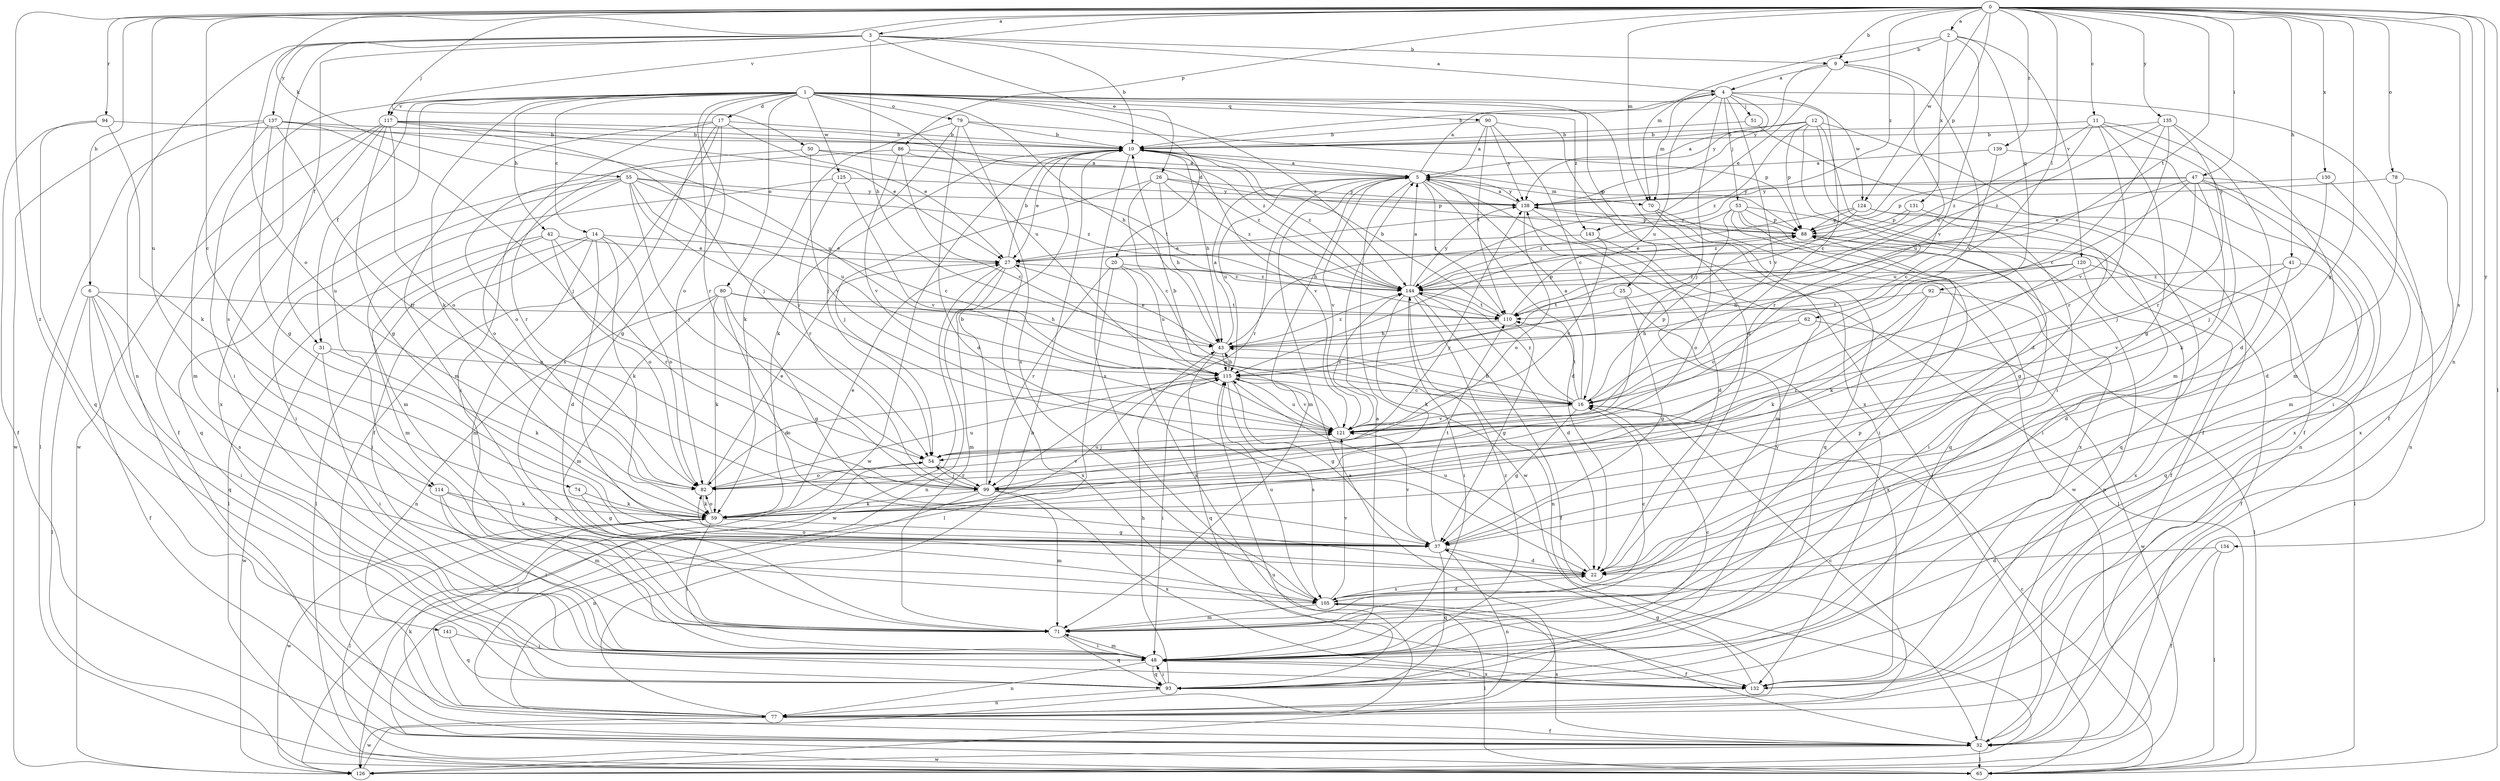 strict digraph  {
0;
1;
2;
3;
4;
5;
6;
9;
10;
11;
12;
14;
16;
17;
20;
22;
25;
26;
27;
31;
32;
37;
41;
42;
43;
47;
48;
50;
51;
53;
54;
55;
59;
62;
65;
70;
71;
74;
77;
78;
79;
80;
82;
86;
88;
90;
92;
93;
94;
99;
105;
110;
114;
115;
117;
120;
121;
124;
125;
126;
130;
131;
132;
134;
135;
137;
138;
139;
141;
143;
144;
0 -> 2  [label=a];
0 -> 3  [label=a];
0 -> 6  [label=b];
0 -> 9  [label=b];
0 -> 11  [label=c];
0 -> 37  [label=g];
0 -> 41  [label=h];
0 -> 47  [label=i];
0 -> 50  [label=j];
0 -> 55  [label=k];
0 -> 62  [label=l];
0 -> 65  [label=l];
0 -> 70  [label=m];
0 -> 74  [label=c];
0 -> 77  [label=n];
0 -> 78  [label=o];
0 -> 86  [label=p];
0 -> 88  [label=p];
0 -> 94  [label=r];
0 -> 105  [label=s];
0 -> 110  [label=t];
0 -> 114  [label=u];
0 -> 117  [label=v];
0 -> 124  [label=w];
0 -> 130  [label=x];
0 -> 134  [label=y];
0 -> 135  [label=y];
0 -> 139  [label=z];
0 -> 141  [label=z];
0 -> 143  [label=z];
1 -> 14  [label=c];
1 -> 17  [label=d];
1 -> 20  [label=d];
1 -> 22  [label=d];
1 -> 25  [label=e];
1 -> 31  [label=f];
1 -> 42  [label=h];
1 -> 43  [label=h];
1 -> 48  [label=i];
1 -> 59  [label=k];
1 -> 79  [label=o];
1 -> 80  [label=o];
1 -> 82  [label=o];
1 -> 90  [label=q];
1 -> 99  [label=r];
1 -> 114  [label=u];
1 -> 115  [label=u];
1 -> 117  [label=v];
1 -> 124  [label=w];
1 -> 125  [label=w];
1 -> 143  [label=z];
1 -> 144  [label=z];
2 -> 9  [label=b];
2 -> 70  [label=m];
2 -> 92  [label=q];
2 -> 120  [label=v];
2 -> 121  [label=v];
2 -> 131  [label=x];
3 -> 4  [label=a];
3 -> 9  [label=b];
3 -> 10  [label=b];
3 -> 26  [label=e];
3 -> 31  [label=f];
3 -> 43  [label=h];
3 -> 77  [label=n];
3 -> 82  [label=o];
3 -> 105  [label=s];
3 -> 137  [label=y];
4 -> 10  [label=b];
4 -> 16  [label=c];
4 -> 32  [label=f];
4 -> 51  [label=j];
4 -> 53  [label=j];
4 -> 54  [label=j];
4 -> 70  [label=m];
4 -> 115  [label=u];
4 -> 121  [label=v];
4 -> 138  [label=y];
5 -> 4  [label=a];
5 -> 22  [label=d];
5 -> 65  [label=l];
5 -> 70  [label=m];
5 -> 71  [label=m];
5 -> 99  [label=r];
5 -> 110  [label=t];
5 -> 115  [label=u];
5 -> 121  [label=v];
5 -> 126  [label=w];
5 -> 138  [label=y];
6 -> 32  [label=f];
6 -> 48  [label=i];
6 -> 65  [label=l];
6 -> 93  [label=q];
6 -> 105  [label=s];
6 -> 110  [label=t];
9 -> 4  [label=a];
9 -> 27  [label=e];
9 -> 115  [label=u];
9 -> 121  [label=v];
9 -> 138  [label=y];
10 -> 5  [label=a];
10 -> 27  [label=e];
10 -> 43  [label=h];
10 -> 59  [label=k];
10 -> 88  [label=p];
10 -> 105  [label=s];
10 -> 121  [label=v];
10 -> 126  [label=w];
10 -> 144  [label=z];
11 -> 10  [label=b];
11 -> 22  [label=d];
11 -> 37  [label=g];
11 -> 71  [label=m];
11 -> 99  [label=r];
11 -> 115  [label=u];
11 -> 144  [label=z];
12 -> 5  [label=a];
12 -> 10  [label=b];
12 -> 22  [label=d];
12 -> 32  [label=f];
12 -> 48  [label=i];
12 -> 88  [label=p];
12 -> 99  [label=r];
12 -> 144  [label=z];
14 -> 22  [label=d];
14 -> 27  [label=e];
14 -> 48  [label=i];
14 -> 59  [label=k];
14 -> 65  [label=l];
14 -> 71  [label=m];
14 -> 82  [label=o];
16 -> 5  [label=a];
16 -> 37  [label=g];
16 -> 43  [label=h];
16 -> 88  [label=p];
16 -> 110  [label=t];
16 -> 121  [label=v];
16 -> 144  [label=z];
17 -> 10  [label=b];
17 -> 27  [label=e];
17 -> 32  [label=f];
17 -> 37  [label=g];
17 -> 48  [label=i];
17 -> 71  [label=m];
17 -> 105  [label=s];
20 -> 65  [label=l];
20 -> 99  [label=r];
20 -> 115  [label=u];
20 -> 132  [label=x];
20 -> 144  [label=z];
22 -> 82  [label=o];
22 -> 105  [label=s];
22 -> 115  [label=u];
25 -> 37  [label=g];
25 -> 110  [label=t];
25 -> 132  [label=x];
26 -> 16  [label=c];
26 -> 43  [label=h];
26 -> 54  [label=j];
26 -> 88  [label=p];
26 -> 138  [label=y];
26 -> 144  [label=z];
27 -> 10  [label=b];
27 -> 71  [label=m];
27 -> 77  [label=n];
27 -> 126  [label=w];
27 -> 132  [label=x];
27 -> 144  [label=z];
31 -> 48  [label=i];
31 -> 59  [label=k];
31 -> 115  [label=u];
31 -> 126  [label=w];
32 -> 59  [label=k];
32 -> 65  [label=l];
32 -> 88  [label=p];
32 -> 105  [label=s];
32 -> 126  [label=w];
37 -> 22  [label=d];
37 -> 77  [label=n];
37 -> 93  [label=q];
37 -> 110  [label=t];
37 -> 121  [label=v];
41 -> 22  [label=d];
41 -> 93  [label=q];
41 -> 121  [label=v];
41 -> 144  [label=z];
42 -> 27  [label=e];
42 -> 65  [label=l];
42 -> 71  [label=m];
42 -> 82  [label=o];
42 -> 99  [label=r];
43 -> 5  [label=a];
43 -> 27  [label=e];
43 -> 93  [label=q];
43 -> 115  [label=u];
43 -> 144  [label=z];
47 -> 27  [label=e];
47 -> 54  [label=j];
47 -> 59  [label=k];
47 -> 71  [label=m];
47 -> 77  [label=n];
47 -> 88  [label=p];
47 -> 115  [label=u];
47 -> 132  [label=x];
47 -> 138  [label=y];
48 -> 5  [label=a];
48 -> 16  [label=c];
48 -> 71  [label=m];
48 -> 77  [label=n];
48 -> 93  [label=q];
48 -> 132  [label=x];
48 -> 144  [label=z];
50 -> 5  [label=a];
50 -> 99  [label=r];
50 -> 110  [label=t];
50 -> 121  [label=v];
51 -> 10  [label=b];
51 -> 32  [label=f];
53 -> 32  [label=f];
53 -> 43  [label=h];
53 -> 48  [label=i];
53 -> 82  [label=o];
53 -> 88  [label=p];
53 -> 93  [label=q];
53 -> 132  [label=x];
54 -> 82  [label=o];
54 -> 99  [label=r];
55 -> 16  [label=c];
55 -> 48  [label=i];
55 -> 54  [label=j];
55 -> 82  [label=o];
55 -> 93  [label=q];
55 -> 115  [label=u];
55 -> 121  [label=v];
55 -> 138  [label=y];
55 -> 144  [label=z];
59 -> 27  [label=e];
59 -> 37  [label=g];
59 -> 48  [label=i];
59 -> 65  [label=l];
59 -> 82  [label=o];
59 -> 115  [label=u];
59 -> 126  [label=w];
62 -> 16  [label=c];
62 -> 43  [label=h];
62 -> 126  [label=w];
65 -> 16  [label=c];
70 -> 71  [label=m];
70 -> 93  [label=q];
70 -> 126  [label=w];
71 -> 48  [label=i];
71 -> 88  [label=p];
71 -> 93  [label=q];
74 -> 37  [label=g];
74 -> 59  [label=k];
77 -> 10  [label=b];
77 -> 16  [label=c];
77 -> 32  [label=f];
77 -> 54  [label=j];
77 -> 126  [label=w];
78 -> 22  [label=d];
78 -> 132  [label=x];
78 -> 138  [label=y];
79 -> 10  [label=b];
79 -> 22  [label=d];
79 -> 54  [label=j];
79 -> 59  [label=k];
79 -> 88  [label=p];
79 -> 105  [label=s];
80 -> 22  [label=d];
80 -> 37  [label=g];
80 -> 43  [label=h];
80 -> 59  [label=k];
80 -> 71  [label=m];
80 -> 77  [label=n];
80 -> 110  [label=t];
82 -> 27  [label=e];
82 -> 59  [label=k];
82 -> 115  [label=u];
82 -> 121  [label=v];
86 -> 5  [label=a];
86 -> 16  [label=c];
86 -> 82  [label=o];
86 -> 121  [label=v];
86 -> 144  [label=z];
88 -> 27  [label=e];
88 -> 48  [label=i];
88 -> 65  [label=l];
88 -> 138  [label=y];
90 -> 5  [label=a];
90 -> 10  [label=b];
90 -> 16  [label=c];
90 -> 110  [label=t];
90 -> 132  [label=x];
90 -> 138  [label=y];
92 -> 59  [label=k];
92 -> 65  [label=l];
92 -> 99  [label=r];
92 -> 110  [label=t];
93 -> 43  [label=h];
93 -> 48  [label=i];
93 -> 77  [label=n];
93 -> 138  [label=y];
94 -> 10  [label=b];
94 -> 32  [label=f];
94 -> 59  [label=k];
94 -> 93  [label=q];
99 -> 10  [label=b];
99 -> 54  [label=j];
99 -> 59  [label=k];
99 -> 71  [label=m];
99 -> 77  [label=n];
99 -> 132  [label=x];
99 -> 138  [label=y];
105 -> 16  [label=c];
105 -> 22  [label=d];
105 -> 32  [label=f];
105 -> 65  [label=l];
105 -> 71  [label=m];
105 -> 115  [label=u];
105 -> 121  [label=v];
110 -> 10  [label=b];
110 -> 37  [label=g];
110 -> 43  [label=h];
110 -> 88  [label=p];
114 -> 37  [label=g];
114 -> 48  [label=i];
114 -> 59  [label=k];
114 -> 71  [label=m];
115 -> 16  [label=c];
115 -> 37  [label=g];
115 -> 43  [label=h];
115 -> 48  [label=i];
115 -> 82  [label=o];
115 -> 105  [label=s];
115 -> 121  [label=v];
117 -> 10  [label=b];
117 -> 27  [label=e];
117 -> 32  [label=f];
117 -> 37  [label=g];
117 -> 54  [label=j];
117 -> 82  [label=o];
117 -> 126  [label=w];
117 -> 132  [label=x];
117 -> 144  [label=z];
120 -> 32  [label=f];
120 -> 43  [label=h];
120 -> 59  [label=k];
120 -> 132  [label=x];
120 -> 144  [label=z];
121 -> 10  [label=b];
121 -> 54  [label=j];
121 -> 115  [label=u];
121 -> 144  [label=z];
124 -> 48  [label=i];
124 -> 88  [label=p];
124 -> 93  [label=q];
124 -> 110  [label=t];
124 -> 144  [label=z];
125 -> 71  [label=m];
125 -> 99  [label=r];
125 -> 121  [label=v];
125 -> 138  [label=y];
126 -> 5  [label=a];
126 -> 115  [label=u];
130 -> 54  [label=j];
130 -> 77  [label=n];
130 -> 138  [label=y];
131 -> 37  [label=g];
131 -> 88  [label=p];
131 -> 144  [label=z];
132 -> 37  [label=g];
132 -> 48  [label=i];
134 -> 22  [label=d];
134 -> 32  [label=f];
134 -> 65  [label=l];
135 -> 10  [label=b];
135 -> 16  [label=c];
135 -> 71  [label=m];
135 -> 99  [label=r];
135 -> 121  [label=v];
135 -> 144  [label=z];
137 -> 10  [label=b];
137 -> 37  [label=g];
137 -> 54  [label=j];
137 -> 65  [label=l];
137 -> 71  [label=m];
137 -> 99  [label=r];
137 -> 115  [label=u];
137 -> 126  [label=w];
138 -> 5  [label=a];
138 -> 22  [label=d];
138 -> 82  [label=o];
138 -> 88  [label=p];
139 -> 5  [label=a];
139 -> 16  [label=c];
139 -> 48  [label=i];
141 -> 48  [label=i];
141 -> 93  [label=q];
143 -> 27  [label=e];
143 -> 65  [label=l];
143 -> 121  [label=v];
144 -> 5  [label=a];
144 -> 22  [label=d];
144 -> 32  [label=f];
144 -> 48  [label=i];
144 -> 59  [label=k];
144 -> 77  [label=n];
144 -> 110  [label=t];
144 -> 138  [label=y];
}
